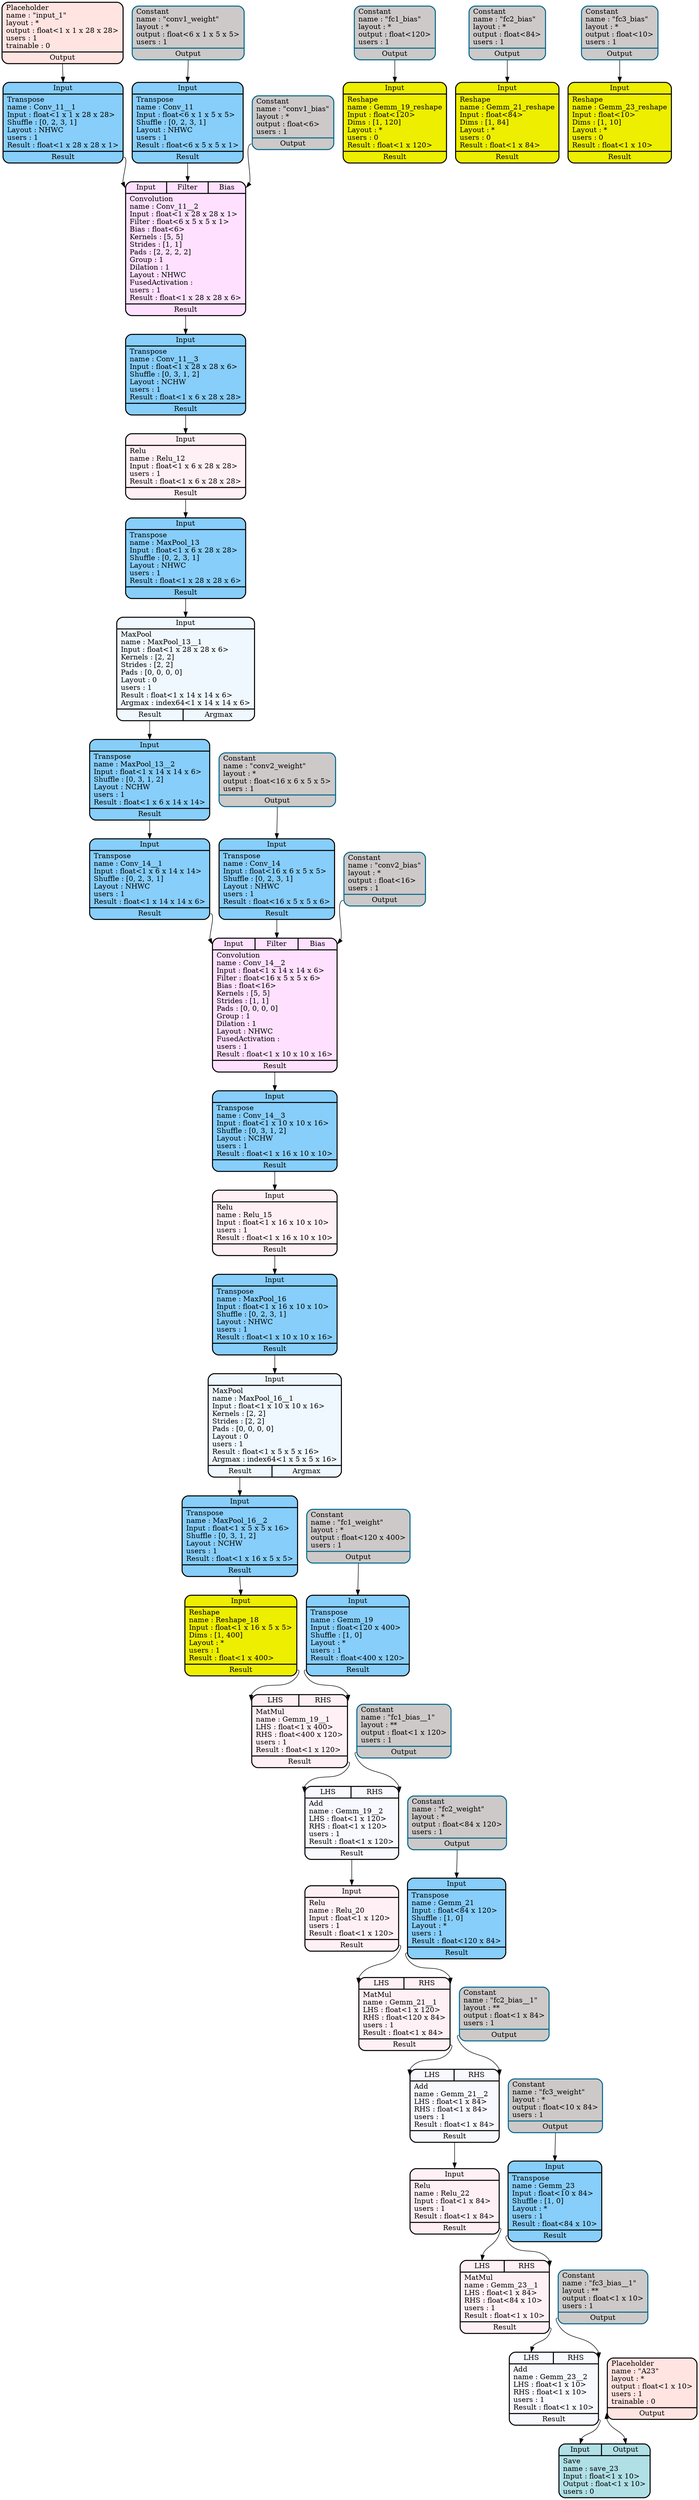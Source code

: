digraph DAG {
	rankdir=TB;
Conv_11[
	label = "{{<Input>Input}|{Transpose\lname : Conv_11\lInput : float\<6 x 1 x 5 x 5\>\lShuffle : [0, 2, 3, 1]\lLayout : NHWC\lusers : 1\lResult : float\<6 x 5 x 5 x 1\>\l}|{<Result>Result}}"
	shape = "record"
	style="filled,rounded"
	fillcolor=LightSkyBlue
penwidth = 2];

conv1_weight[
	label = "{{Constant\lname : \"conv1_weight\"\llayout : *\loutput : float\<6 x 1 x 5 x 5\>\lusers : 1\l}|{<Output>Output}}"
	shape = "record"
	style="filled,rounded"
	fillcolor=Snow3 color=DeepSkyBlue4
penwidth = 2];

Conv_11__1[
	label = "{{<Input>Input}|{Transpose\lname : Conv_11__1\lInput : float\<1 x 1 x 28 x 28\>\lShuffle : [0, 2, 3, 1]\lLayout : NHWC\lusers : 1\lResult : float\<1 x 28 x 28 x 1\>\l}|{<Result>Result}}"
	shape = "record"
	style="filled,rounded"
	fillcolor=LightSkyBlue
penwidth = 2];

input_1[
	label = "{{Placeholder\lname : \"input_1\"\llayout : *\loutput : float\<1 x 1 x 28 x 28\>\lusers : 1\ltrainable : 0\l}|{<Output>Output}}"
	shape = "record"
	style="filled,rounded"
	fillcolor=MistyRose1
penwidth = 2];

Conv_11__2[
	label = "{{<Input>Input|<Filter>Filter|<Bias>Bias}|{Convolution\lname : Conv_11__2\lInput : float\<1 x 28 x 28 x 1\>\lFilter : float\<6 x 5 x 5 x 1\>\lBias : float\<6\>\lKernels : [5, 5]\lStrides : [1, 1]\lPads : [2, 2, 2, 2]\lGroup : 1\lDilation : 1\lLayout : NHWC\lFusedActivation : \lusers : 1\lResult : float\<1 x 28 x 28 x 6\>\l}|{<Result>Result}}"
	shape = "record"
	style="filled,rounded"
	fillcolor=Thistle1
penwidth = 2];

conv1_bias[
	label = "{{Constant\lname : \"conv1_bias\"\llayout : *\loutput : float\<6\>\lusers : 1\l}|{<Output>Output}}"
	shape = "record"
	style="filled,rounded"
	fillcolor=Snow3 color=DeepSkyBlue4
penwidth = 2];

Conv_11__3[
	label = "{{<Input>Input}|{Transpose\lname : Conv_11__3\lInput : float\<1 x 28 x 28 x 6\>\lShuffle : [0, 3, 1, 2]\lLayout : NCHW\lusers : 1\lResult : float\<1 x 6 x 28 x 28\>\l}|{<Result>Result}}"
	shape = "record"
	style="filled,rounded"
	fillcolor=LightSkyBlue
penwidth = 2];

Relu_12[
	label = "{{<Input>Input}|{Relu\lname : Relu_12\lInput : float\<1 x 6 x 28 x 28\>\lusers : 1\lResult : float\<1 x 6 x 28 x 28\>\l}|{<Result>Result}}"
	shape = "record"
	style="filled,rounded"
	fillcolor=LavenderBlush1
penwidth = 2];

MaxPool_13[
	label = "{{<Input>Input}|{Transpose\lname : MaxPool_13\lInput : float\<1 x 6 x 28 x 28\>\lShuffle : [0, 2, 3, 1]\lLayout : NHWC\lusers : 1\lResult : float\<1 x 28 x 28 x 6\>\l}|{<Result>Result}}"
	shape = "record"
	style="filled,rounded"
	fillcolor=LightSkyBlue
penwidth = 2];

MaxPool_13__1[
	label = "{{<Input>Input}|{MaxPool\lname : MaxPool_13__1\lInput : float\<1 x 28 x 28 x 6\>\lKernels : [2, 2]\lStrides : [2, 2]\lPads : [0, 0, 0, 0]\lLayout : 0\lusers : 1\lResult : float\<1 x 14 x 14 x 6\>\lArgmax : index64\<1 x 14 x 14 x 6\>\l}|{<Result>Result|<Argmax>Argmax}}"
	shape = "record"
	style="filled,rounded"
	fillcolor=AliceBlue
penwidth = 2];

MaxPool_13__2[
	label = "{{<Input>Input}|{Transpose\lname : MaxPool_13__2\lInput : float\<1 x 14 x 14 x 6\>\lShuffle : [0, 3, 1, 2]\lLayout : NCHW\lusers : 1\lResult : float\<1 x 6 x 14 x 14\>\l}|{<Result>Result}}"
	shape = "record"
	style="filled,rounded"
	fillcolor=LightSkyBlue
penwidth = 2];

Conv_14[
	label = "{{<Input>Input}|{Transpose\lname : Conv_14\lInput : float\<16 x 6 x 5 x 5\>\lShuffle : [0, 2, 3, 1]\lLayout : NHWC\lusers : 1\lResult : float\<16 x 5 x 5 x 6\>\l}|{<Result>Result}}"
	shape = "record"
	style="filled,rounded"
	fillcolor=LightSkyBlue
penwidth = 2];

conv2_weight[
	label = "{{Constant\lname : \"conv2_weight\"\llayout : *\loutput : float\<16 x 6 x 5 x 5\>\lusers : 1\l}|{<Output>Output}}"
	shape = "record"
	style="filled,rounded"
	fillcolor=Snow3 color=DeepSkyBlue4
penwidth = 2];

Conv_14__1[
	label = "{{<Input>Input}|{Transpose\lname : Conv_14__1\lInput : float\<1 x 6 x 14 x 14\>\lShuffle : [0, 2, 3, 1]\lLayout : NHWC\lusers : 1\lResult : float\<1 x 14 x 14 x 6\>\l}|{<Result>Result}}"
	shape = "record"
	style="filled,rounded"
	fillcolor=LightSkyBlue
penwidth = 2];

Conv_14__2[
	label = "{{<Input>Input|<Filter>Filter|<Bias>Bias}|{Convolution\lname : Conv_14__2\lInput : float\<1 x 14 x 14 x 6\>\lFilter : float\<16 x 5 x 5 x 6\>\lBias : float\<16\>\lKernels : [5, 5]\lStrides : [1, 1]\lPads : [0, 0, 0, 0]\lGroup : 1\lDilation : 1\lLayout : NHWC\lFusedActivation : \lusers : 1\lResult : float\<1 x 10 x 10 x 16\>\l}|{<Result>Result}}"
	shape = "record"
	style="filled,rounded"
	fillcolor=Thistle1
penwidth = 2];

conv2_bias[
	label = "{{Constant\lname : \"conv2_bias\"\llayout : *\loutput : float\<16\>\lusers : 1\l}|{<Output>Output}}"
	shape = "record"
	style="filled,rounded"
	fillcolor=Snow3 color=DeepSkyBlue4
penwidth = 2];

Conv_14__3[
	label = "{{<Input>Input}|{Transpose\lname : Conv_14__3\lInput : float\<1 x 10 x 10 x 16\>\lShuffle : [0, 3, 1, 2]\lLayout : NCHW\lusers : 1\lResult : float\<1 x 16 x 10 x 10\>\l}|{<Result>Result}}"
	shape = "record"
	style="filled,rounded"
	fillcolor=LightSkyBlue
penwidth = 2];

Relu_15[
	label = "{{<Input>Input}|{Relu\lname : Relu_15\lInput : float\<1 x 16 x 10 x 10\>\lusers : 1\lResult : float\<1 x 16 x 10 x 10\>\l}|{<Result>Result}}"
	shape = "record"
	style="filled,rounded"
	fillcolor=LavenderBlush1
penwidth = 2];

MaxPool_16[
	label = "{{<Input>Input}|{Transpose\lname : MaxPool_16\lInput : float\<1 x 16 x 10 x 10\>\lShuffle : [0, 2, 3, 1]\lLayout : NHWC\lusers : 1\lResult : float\<1 x 10 x 10 x 16\>\l}|{<Result>Result}}"
	shape = "record"
	style="filled,rounded"
	fillcolor=LightSkyBlue
penwidth = 2];

MaxPool_16__1[
	label = "{{<Input>Input}|{MaxPool\lname : MaxPool_16__1\lInput : float\<1 x 10 x 10 x 16\>\lKernels : [2, 2]\lStrides : [2, 2]\lPads : [0, 0, 0, 0]\lLayout : 0\lusers : 1\lResult : float\<1 x 5 x 5 x 16\>\lArgmax : index64\<1 x 5 x 5 x 16\>\l}|{<Result>Result|<Argmax>Argmax}}"
	shape = "record"
	style="filled,rounded"
	fillcolor=AliceBlue
penwidth = 2];

MaxPool_16__2[
	label = "{{<Input>Input}|{Transpose\lname : MaxPool_16__2\lInput : float\<1 x 5 x 5 x 16\>\lShuffle : [0, 3, 1, 2]\lLayout : NCHW\lusers : 1\lResult : float\<1 x 16 x 5 x 5\>\l}|{<Result>Result}}"
	shape = "record"
	style="filled,rounded"
	fillcolor=LightSkyBlue
penwidth = 2];

Reshape_18[
	label = "{{<Input>Input}|{Reshape\lname : Reshape_18\lInput : float\<1 x 16 x 5 x 5\>\lDims : [1, 400]\lLayout : *\lusers : 1\lResult : float\<1 x 400\>\l}|{<Result>Result}}"
	shape = "record"
	style="filled,rounded"
	fillcolor=Yellow2
penwidth = 2];

Gemm_19[
	label = "{{<Input>Input}|{Transpose\lname : Gemm_19\lInput : float\<120 x 400\>\lShuffle : [1, 0]\lLayout : *\lusers : 1\lResult : float\<400 x 120\>\l}|{<Result>Result}}"
	shape = "record"
	style="filled,rounded"
	fillcolor=LightSkyBlue
penwidth = 2];

fc1_weight[
	label = "{{Constant\lname : \"fc1_weight\"\llayout : *\loutput : float\<120 x 400\>\lusers : 1\l}|{<Output>Output}}"
	shape = "record"
	style="filled,rounded"
	fillcolor=Snow3 color=DeepSkyBlue4
penwidth = 2];

Gemm_19__1[
	label = "{{<LHS>LHS|<RHS>RHS}|{MatMul\lname : Gemm_19__1\lLHS : float\<1 x 400\>\lRHS : float\<400 x 120\>\lusers : 1\lResult : float\<1 x 120\>\l}|{<Result>Result}}"
	shape = "record"
	style="filled,rounded"
	fillcolor=LavenderBlush1
penwidth = 2];

Gemm_19_reshape[
	label = "{{<Input>Input}|{Reshape\lname : Gemm_19_reshape\lInput : float\<120\>\lDims : [1, 120]\lLayout : *\lusers : 0\lResult : float\<1 x 120\>\l}|{<Result>Result}}"
	shape = "record"
	style="filled,rounded"
	fillcolor=Yellow2
penwidth = 2];

fc1_bias[
	label = "{{Constant\lname : \"fc1_bias\"\llayout : *\loutput : float\<120\>\lusers : 1\l}|{<Output>Output}}"
	shape = "record"
	style="filled,rounded"
	fillcolor=Snow3 color=DeepSkyBlue4
penwidth = 2];

Gemm_19__2[
	label = "{{<LHS>LHS|<RHS>RHS}|{Add\lname : Gemm_19__2\lLHS : float\<1 x 120\>\lRHS : float\<1 x 120\>\lusers : 1\lResult : float\<1 x 120\>\l}|{<Result>Result}}"
	shape = "record"
	style="filled,rounded"
	fillcolor=GhostWhite
penwidth = 2];

fc1_bias__1[
	label = "{{Constant\lname : \"fc1_bias__1\"\llayout : **\loutput : float\<1 x 120\>\lusers : 1\l}|{<Output>Output}}"
	shape = "record"
	style="filled,rounded"
	fillcolor=Snow3 color=DeepSkyBlue4
penwidth = 2];

Relu_20[
	label = "{{<Input>Input}|{Relu\lname : Relu_20\lInput : float\<1 x 120\>\lusers : 1\lResult : float\<1 x 120\>\l}|{<Result>Result}}"
	shape = "record"
	style="filled,rounded"
	fillcolor=LavenderBlush1
penwidth = 2];

Gemm_21[
	label = "{{<Input>Input}|{Transpose\lname : Gemm_21\lInput : float\<84 x 120\>\lShuffle : [1, 0]\lLayout : *\lusers : 1\lResult : float\<120 x 84\>\l}|{<Result>Result}}"
	shape = "record"
	style="filled,rounded"
	fillcolor=LightSkyBlue
penwidth = 2];

fc2_weight[
	label = "{{Constant\lname : \"fc2_weight\"\llayout : *\loutput : float\<84 x 120\>\lusers : 1\l}|{<Output>Output}}"
	shape = "record"
	style="filled,rounded"
	fillcolor=Snow3 color=DeepSkyBlue4
penwidth = 2];

Gemm_21__1[
	label = "{{<LHS>LHS|<RHS>RHS}|{MatMul\lname : Gemm_21__1\lLHS : float\<1 x 120\>\lRHS : float\<120 x 84\>\lusers : 1\lResult : float\<1 x 84\>\l}|{<Result>Result}}"
	shape = "record"
	style="filled,rounded"
	fillcolor=LavenderBlush1
penwidth = 2];

Gemm_21_reshape[
	label = "{{<Input>Input}|{Reshape\lname : Gemm_21_reshape\lInput : float\<84\>\lDims : [1, 84]\lLayout : *\lusers : 0\lResult : float\<1 x 84\>\l}|{<Result>Result}}"
	shape = "record"
	style="filled,rounded"
	fillcolor=Yellow2
penwidth = 2];

fc2_bias[
	label = "{{Constant\lname : \"fc2_bias\"\llayout : *\loutput : float\<84\>\lusers : 1\l}|{<Output>Output}}"
	shape = "record"
	style="filled,rounded"
	fillcolor=Snow3 color=DeepSkyBlue4
penwidth = 2];

Gemm_21__2[
	label = "{{<LHS>LHS|<RHS>RHS}|{Add\lname : Gemm_21__2\lLHS : float\<1 x 84\>\lRHS : float\<1 x 84\>\lusers : 1\lResult : float\<1 x 84\>\l}|{<Result>Result}}"
	shape = "record"
	style="filled,rounded"
	fillcolor=GhostWhite
penwidth = 2];

fc2_bias__1[
	label = "{{Constant\lname : \"fc2_bias__1\"\llayout : **\loutput : float\<1 x 84\>\lusers : 1\l}|{<Output>Output}}"
	shape = "record"
	style="filled,rounded"
	fillcolor=Snow3 color=DeepSkyBlue4
penwidth = 2];

Relu_22[
	label = "{{<Input>Input}|{Relu\lname : Relu_22\lInput : float\<1 x 84\>\lusers : 1\lResult : float\<1 x 84\>\l}|{<Result>Result}}"
	shape = "record"
	style="filled,rounded"
	fillcolor=LavenderBlush1
penwidth = 2];

Gemm_23[
	label = "{{<Input>Input}|{Transpose\lname : Gemm_23\lInput : float\<10 x 84\>\lShuffle : [1, 0]\lLayout : *\lusers : 1\lResult : float\<84 x 10\>\l}|{<Result>Result}}"
	shape = "record"
	style="filled,rounded"
	fillcolor=LightSkyBlue
penwidth = 2];

fc3_weight[
	label = "{{Constant\lname : \"fc3_weight\"\llayout : *\loutput : float\<10 x 84\>\lusers : 1\l}|{<Output>Output}}"
	shape = "record"
	style="filled,rounded"
	fillcolor=Snow3 color=DeepSkyBlue4
penwidth = 2];

Gemm_23__1[
	label = "{{<LHS>LHS|<RHS>RHS}|{MatMul\lname : Gemm_23__1\lLHS : float\<1 x 84\>\lRHS : float\<84 x 10\>\lusers : 1\lResult : float\<1 x 10\>\l}|{<Result>Result}}"
	shape = "record"
	style="filled,rounded"
	fillcolor=LavenderBlush1
penwidth = 2];

Gemm_23_reshape[
	label = "{{<Input>Input}|{Reshape\lname : Gemm_23_reshape\lInput : float\<10\>\lDims : [1, 10]\lLayout : *\lusers : 0\lResult : float\<1 x 10\>\l}|{<Result>Result}}"
	shape = "record"
	style="filled,rounded"
	fillcolor=Yellow2
penwidth = 2];

fc3_bias[
	label = "{{Constant\lname : \"fc3_bias\"\llayout : *\loutput : float\<10\>\lusers : 1\l}|{<Output>Output}}"
	shape = "record"
	style="filled,rounded"
	fillcolor=Snow3 color=DeepSkyBlue4
penwidth = 2];

Gemm_23__2[
	label = "{{<LHS>LHS|<RHS>RHS}|{Add\lname : Gemm_23__2\lLHS : float\<1 x 10\>\lRHS : float\<1 x 10\>\lusers : 1\lResult : float\<1 x 10\>\l}|{<Result>Result}}"
	shape = "record"
	style="filled,rounded"
	fillcolor=GhostWhite
penwidth = 2];

fc3_bias__1[
	label = "{{Constant\lname : \"fc3_bias__1\"\llayout : **\loutput : float\<1 x 10\>\lusers : 1\l}|{<Output>Output}}"
	shape = "record"
	style="filled,rounded"
	fillcolor=Snow3 color=DeepSkyBlue4
penwidth = 2];

save_23[
	label = "{{<Input>Input|<Output>Output}|{Save\lname : save_23\lInput : float\<1 x 10\>\lOutput : float\<1 x 10\>\lusers : 0\l}}"
	shape = "record"
	style="filled,rounded"
	fillcolor=PowderBlue
penwidth = 2];

A23[
	label = "{{Placeholder\lname : \"A23\"\llayout : *\loutput : float\<1 x 10\>\lusers : 1\ltrainable : 0\l}|{<Output>Output}}"
	shape = "record"
	style="filled,rounded"
	fillcolor=MistyRose1
penwidth = 2];

A23:Output -> save_23:Output [dir="both"];
Gemm_23__2:Result -> save_23:Input;
fc3_bias__1:Output -> Gemm_23__2:RHS;
fc3_bias:Output -> Gemm_23_reshape:Input;
Relu_22:Result -> Gemm_23__1:LHS;
Conv_14__2:Result -> Conv_14__3:Input;
Gemm_23:Result -> Gemm_23__1:RHS;
MaxPool_16:Result -> MaxPool_16__1:Input;
Conv_14:Result -> Conv_14__2:Filter;
fc2_bias:Output -> Gemm_21_reshape:Input;
MaxPool_13__2:Result -> Conv_14__1:Input;
conv1_bias:Output -> Conv_11__2:Bias;
fc3_weight:Output -> Gemm_23:Input;
MaxPool_13__1:Result -> MaxPool_13__2:Input;
Relu_12:Result -> MaxPool_13:Input;
conv1_weight:Output -> Conv_11:Input;
Conv_11__1:Result -> Conv_11__2:Input;
fc2_bias__1:Output -> Gemm_21__2:RHS;
Conv_11__3:Result -> Relu_12:Input;
conv2_bias:Output -> Conv_14__2:Bias;
Conv_11__2:Result -> Conv_11__3:Input;
Conv_14__1:Result -> Conv_14__2:Input;
fc2_weight:Output -> Gemm_21:Input;
Gemm_23__1:Result -> Gemm_23__2:LHS;
input_1:Output -> Conv_11__1:Input;
MaxPool_13:Result -> MaxPool_13__1:Input;
fc1_bias__1:Output -> Gemm_19__2:RHS;
Relu_15:Result -> MaxPool_16:Input;
Conv_14__3:Result -> Relu_15:Input;
Conv_11:Result -> Conv_11__2:Filter;
MaxPool_16__1:Result -> MaxPool_16__2:Input;
fc1_bias:Output -> Gemm_19_reshape:Input;
MaxPool_16__2:Result -> Reshape_18:Input;
fc1_weight:Output -> Gemm_19:Input;
Gemm_19__1:Result -> Gemm_19__2:LHS;
Reshape_18:Result -> Gemm_19__1:LHS;
Gemm_19:Result -> Gemm_19__1:RHS;
Relu_20:Result -> Gemm_21__1:LHS;
Gemm_19__2:Result -> Relu_20:Input;
conv2_weight:Output -> Conv_14:Input;
Gemm_21:Result -> Gemm_21__1:RHS;
Gemm_21__1:Result -> Gemm_21__2:LHS;
Gemm_21__2:Result -> Relu_22:Input;
}